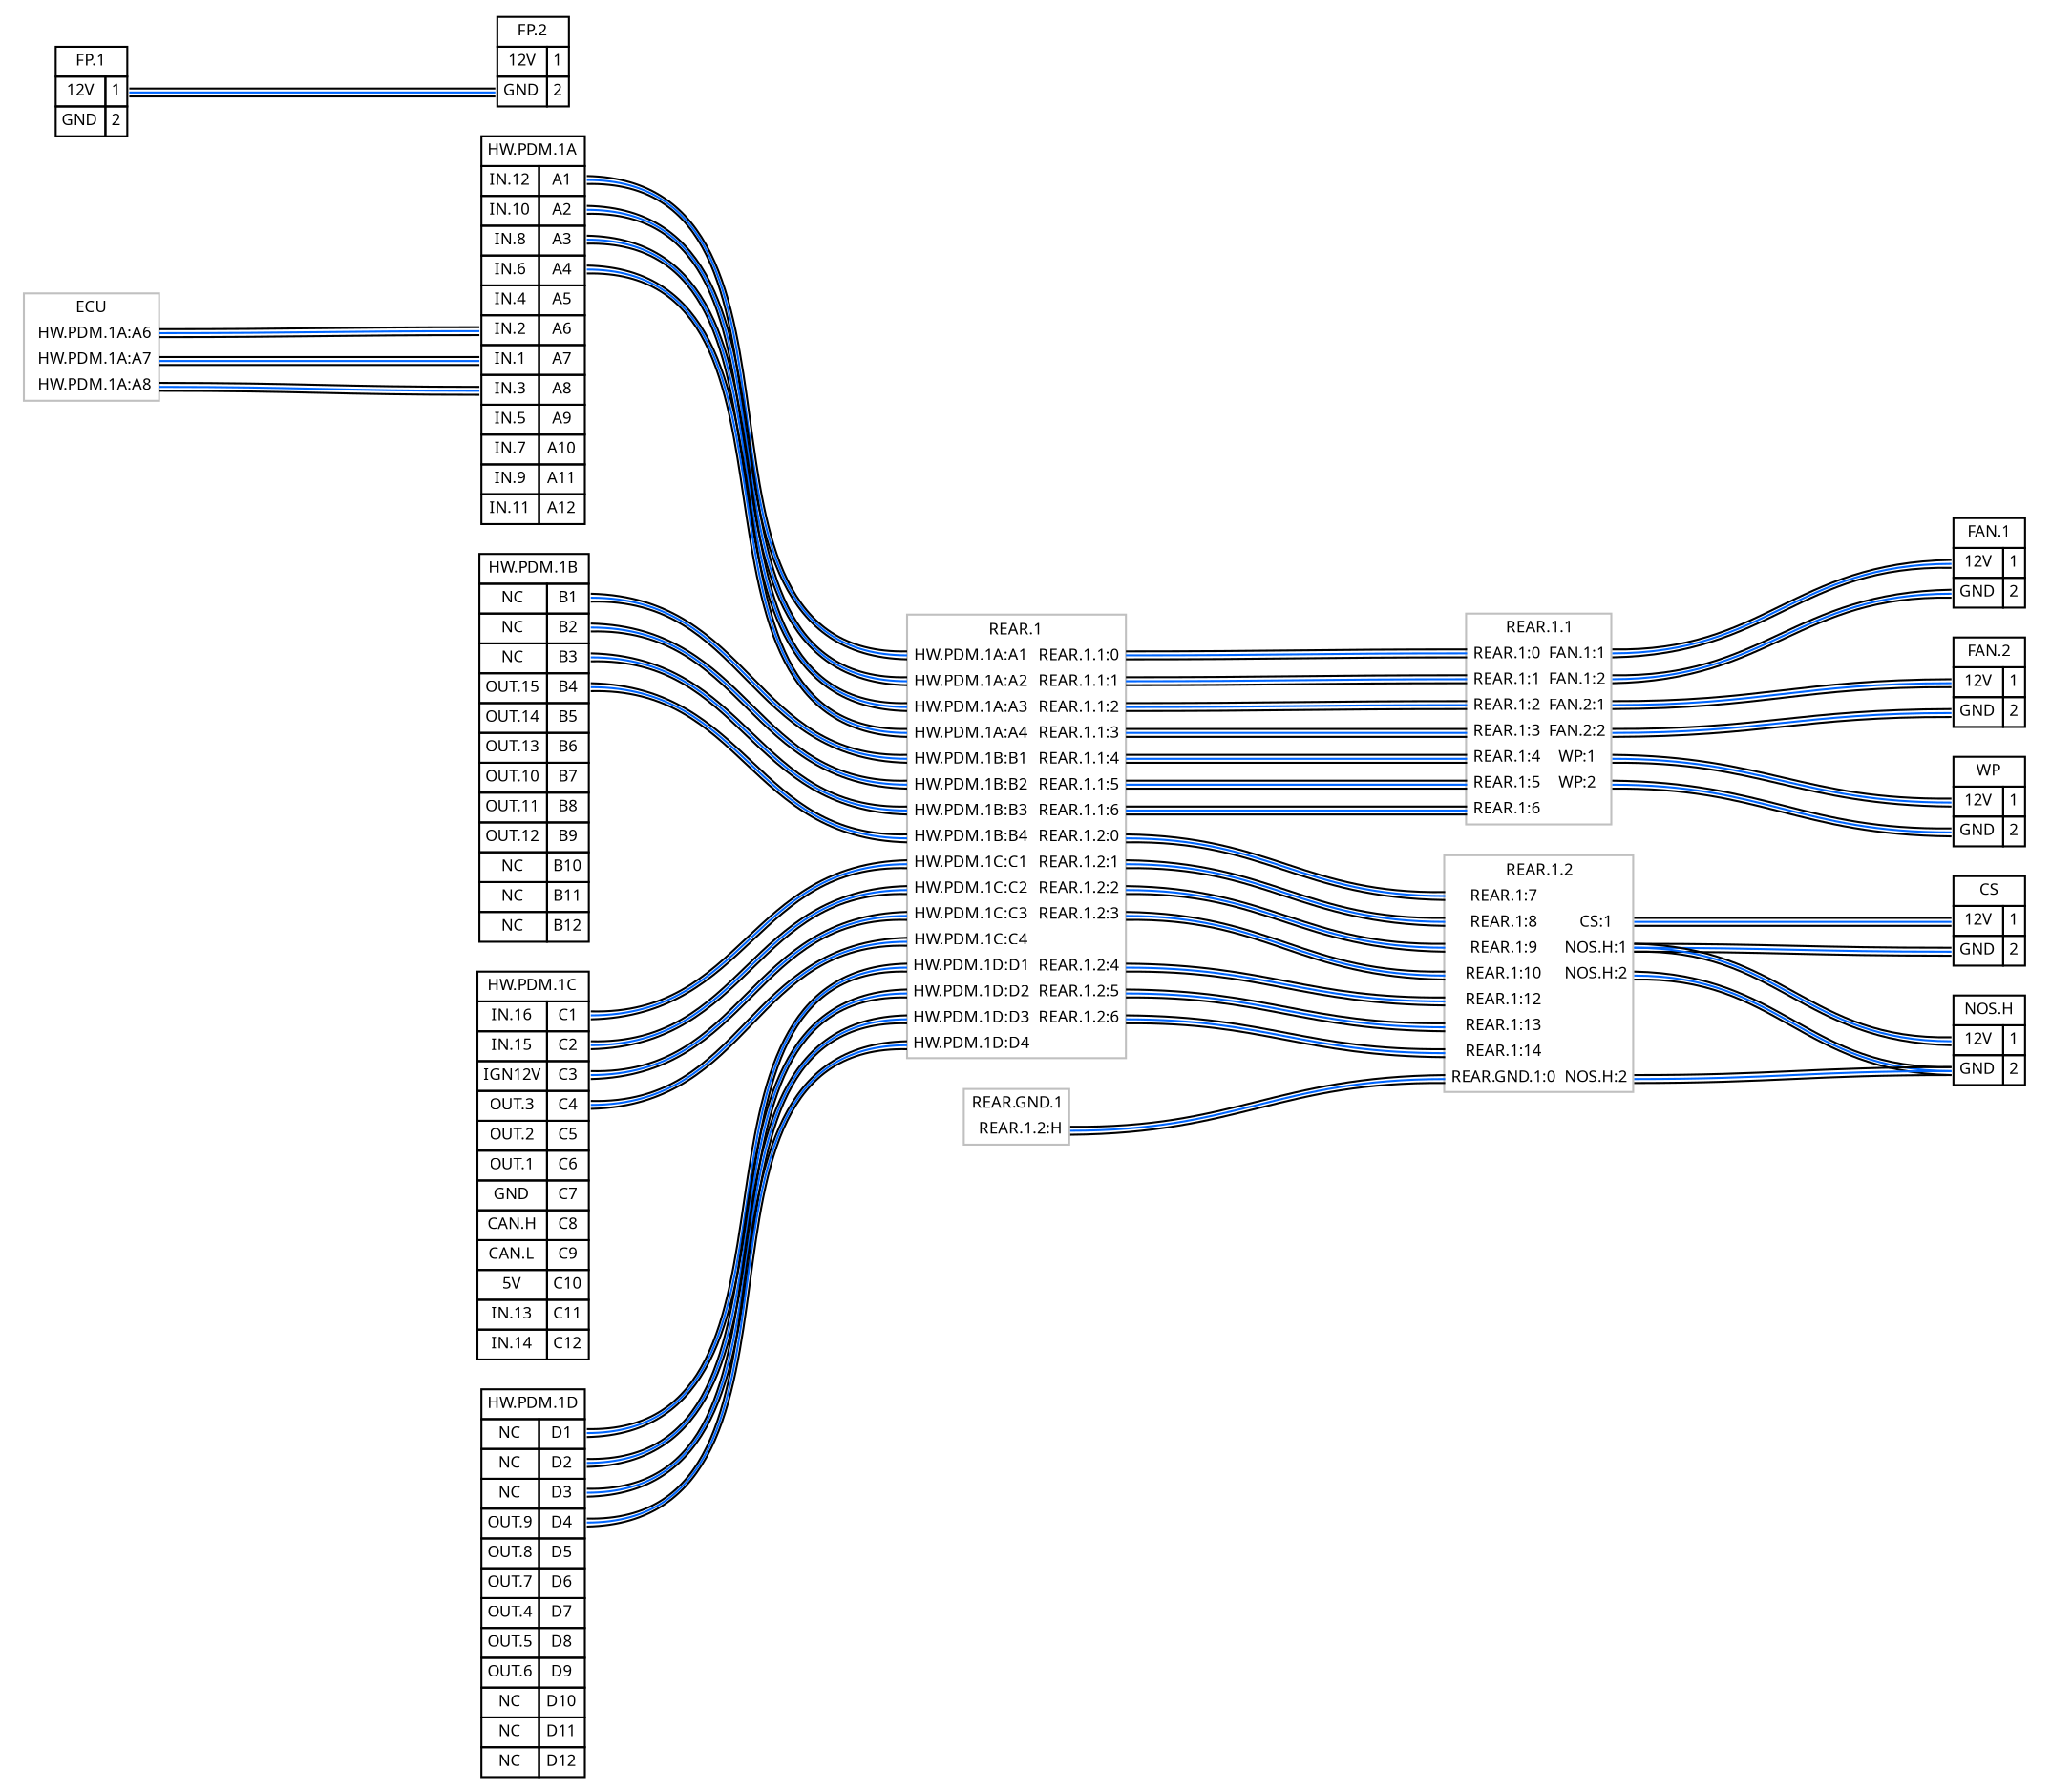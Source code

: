 
graph {nodesep=.1 ranksep=2 rankdir=LR

node [shape=none fontname="Lucida Console" fontsize=8];
edge [color="#000000:#0066ff:#000000"];

"HW.PDM.1A" [label = <<TABLE border="0" cellspacing="0" cellborder="1"><TR><TD colspan="2">HW.PDM.1A</TD></TR><TR><TD PORT="A1L">IN.12</TD><TD PORT="A1R">A1</TD></TR><TR><TD PORT="A2L">IN.10</TD><TD PORT="A2R">A2</TD></TR><TR><TD PORT="A3L">IN.8</TD><TD PORT="A3R">A3</TD></TR><TR><TD PORT="A4L">IN.6</TD><TD PORT="A4R">A4</TD></TR><TR><TD PORT="A5L">IN.4</TD><TD PORT="A5R">A5</TD></TR><TR><TD PORT="A6L">IN.2</TD><TD PORT="A6R">A6</TD></TR><TR><TD PORT="A7L">IN.1</TD><TD PORT="A7R">A7</TD></TR><TR><TD PORT="A8L">IN.3</TD><TD PORT="A8R">A8</TD></TR><TR><TD PORT="A9L">IN.5</TD><TD PORT="A9R">A9</TD></TR><TR><TD PORT="A10L">IN.7</TD><TD PORT="A10R">A10</TD></TR><TR><TD PORT="A11L">IN.9</TD><TD PORT="A11R">A11</TD></TR><TR><TD PORT="A12L">IN.11</TD><TD PORT="A12R">A12</TD></TR></TABLE>>];
"HW.PDM.1B" [label = <<TABLE border="0" cellspacing="0" cellborder="1"><TR><TD colspan="2">HW.PDM.1B</TD></TR><TR><TD PORT="B1L">NC</TD><TD PORT="B1R">B1</TD></TR><TR><TD PORT="B2L">NC</TD><TD PORT="B2R">B2</TD></TR><TR><TD PORT="B3L">NC</TD><TD PORT="B3R">B3</TD></TR><TR><TD PORT="B4L">OUT.15</TD><TD PORT="B4R">B4</TD></TR><TR><TD PORT="B5L">OUT.14</TD><TD PORT="B5R">B5</TD></TR><TR><TD PORT="B6L">OUT.13</TD><TD PORT="B6R">B6</TD></TR><TR><TD PORT="B7L">OUT.10</TD><TD PORT="B7R">B7</TD></TR><TR><TD PORT="B8L">OUT.11</TD><TD PORT="B8R">B8</TD></TR><TR><TD PORT="B9L">OUT.12</TD><TD PORT="B9R">B9</TD></TR><TR><TD PORT="B10L">NC</TD><TD PORT="B10R">B10</TD></TR><TR><TD PORT="B11L">NC</TD><TD PORT="B11R">B11</TD></TR><TR><TD PORT="B12L">NC</TD><TD PORT="B12R">B12</TD></TR></TABLE>>];
"HW.PDM.1C" [label = <<TABLE border="0" cellspacing="0" cellborder="1"><TR><TD colspan="2">HW.PDM.1C</TD></TR><TR><TD PORT="C1L">IN.16</TD><TD PORT="C1R">C1</TD></TR><TR><TD PORT="C2L">IN.15</TD><TD PORT="C2R">C2</TD></TR><TR><TD PORT="C3L">IGN12V</TD><TD PORT="C3R">C3</TD></TR><TR><TD PORT="C4L">OUT.3</TD><TD PORT="C4R">C4</TD></TR><TR><TD PORT="C5L">OUT.2</TD><TD PORT="C5R">C5</TD></TR><TR><TD PORT="C6L">OUT.1</TD><TD PORT="C6R">C6</TD></TR><TR><TD PORT="C7L">GND</TD><TD PORT="C7R">C7</TD></TR><TR><TD PORT="C8L">CAN.H</TD><TD PORT="C8R">C8</TD></TR><TR><TD PORT="C9L">CAN.L</TD><TD PORT="C9R">C9</TD></TR><TR><TD PORT="C10L">5V</TD><TD PORT="C10R">C10</TD></TR><TR><TD PORT="C11L">IN.13</TD><TD PORT="C11R">C11</TD></TR><TR><TD PORT="C12L">IN.14</TD><TD PORT="C12R">C12</TD></TR></TABLE>>];
"HW.PDM.1D" [label = <<TABLE border="0" cellspacing="0" cellborder="1"><TR><TD colspan="2">HW.PDM.1D</TD></TR><TR><TD PORT="D1L">NC</TD><TD PORT="D1R">D1</TD></TR><TR><TD PORT="D2L">NC</TD><TD PORT="D2R">D2</TD></TR><TR><TD PORT="D3L">NC</TD><TD PORT="D3R">D3</TD></TR><TR><TD PORT="D4L">OUT.9</TD><TD PORT="D4R">D4</TD></TR><TR><TD PORT="D5L">OUT.8</TD><TD PORT="D5R">D5</TD></TR><TR><TD PORT="D6L">OUT.7</TD><TD PORT="D6R">D6</TD></TR><TR><TD PORT="D7L">OUT.4</TD><TD PORT="D7R">D7</TD></TR><TR><TD PORT="D8L">OUT.5</TD><TD PORT="D8R">D8</TD></TR><TR><TD PORT="D9L">OUT.6</TD><TD PORT="D9R">D9</TD></TR><TR><TD PORT="D10L">NC</TD><TD PORT="D10R">D10</TD></TR><TR><TD PORT="D11L">NC</TD><TD PORT="D11R">D11</TD></TR><TR><TD PORT="D12L">NC</TD><TD PORT="D12R">D12</TD></TR></TABLE>>];
"FAN.1" [label = <<TABLE border="0" cellspacing="0" cellborder="1"><TR><TD colspan="2">FAN.1</TD></TR><TR><TD PORT="1L">12V</TD><TD PORT="1R">1</TD></TR><TR><TD PORT="2L">GND</TD><TD PORT="2R">2</TD></TR></TABLE>>];
"FAN.2" [label = <<TABLE border="0" cellspacing="0" cellborder="1"><TR><TD colspan="2">FAN.2</TD></TR><TR><TD PORT="1L">12V</TD><TD PORT="1R">1</TD></TR><TR><TD PORT="2L">GND</TD><TD PORT="2R">2</TD></TR></TABLE>>];
"WP" [label = <<TABLE border="0" cellspacing="0" cellborder="1"><TR><TD colspan="2">WP</TD></TR><TR><TD PORT="1L">12V</TD><TD PORT="1R">1</TD></TR><TR><TD PORT="2L">GND</TD><TD PORT="2R">2</TD></TR></TABLE>>];
"FP.1" [label = <<TABLE border="0" cellspacing="0" cellborder="1"><TR><TD colspan="2">FP.1</TD></TR><TR><TD PORT="1L">12V</TD><TD PORT="1R">1</TD></TR><TR><TD PORT="2L">GND</TD><TD PORT="2R">2</TD></TR></TABLE>>];
"FP.2" [label = <<TABLE border="0" cellspacing="0" cellborder="1"><TR><TD colspan="2">FP.2</TD></TR><TR><TD PORT="1L">12V</TD><TD PORT="1R">1</TD></TR><TR><TD PORT="2L">GND</TD><TD PORT="2R">2</TD></TR></TABLE>>];
"CS" [label = <<TABLE border="0" cellspacing="0" cellborder="1"><TR><TD colspan="2">CS</TD></TR><TR><TD PORT="1L">12V</TD><TD PORT="1R">1</TD></TR><TR><TD PORT="2L">GND</TD><TD PORT="2R">2</TD></TR></TABLE>>];
"NOS.H" [label = <<TABLE border="0" cellspacing="0" cellborder="1"><TR><TD colspan="2">NOS.H</TD></TR><TR><TD PORT="1L">12V</TD><TD PORT="1R">1</TD></TR><TR><TD PORT="2L">GND</TD><TD PORT="2R">2</TD></TR></TABLE>>];
"ECU" [label = <<TABLE border="1" cellspacing="0" color="grey" cellborder="0"><TR><TD colspan="2">ECU</TD></TR><TR><TD PORT="1L"></TD><TD PORT="1R">HW.PDM.1A:A6</TD></TR><TR><TD PORT="2L"></TD><TD PORT="2R">HW.PDM.1A:A7</TD></TR><TR><TD PORT="3L"></TD><TD PORT="3R">HW.PDM.1A:A8</TD></TR></TABLE>>];
"REAR.1" [label = <<TABLE border="1" cellspacing="0" color="grey" cellborder="0"><TR><TD colspan="2">REAR.1</TD></TR><TR><TD PORT="0L">HW.PDM.1A:A1</TD><TD PORT="0R">REAR.1.1:0</TD></TR><TR><TD PORT="1L">HW.PDM.1A:A2</TD><TD PORT="1R">REAR.1.1:1</TD></TR><TR><TD PORT="2L">HW.PDM.1A:A3</TD><TD PORT="2R">REAR.1.1:2</TD></TR><TR><TD PORT="3L">HW.PDM.1A:A4</TD><TD PORT="3R">REAR.1.1:3</TD></TR><TR><TD PORT="4L">HW.PDM.1B:B1</TD><TD PORT="4R">REAR.1.1:4</TD></TR><TR><TD PORT="5L">HW.PDM.1B:B2</TD><TD PORT="5R">REAR.1.1:5</TD></TR><TR><TD PORT="6L">HW.PDM.1B:B3</TD><TD PORT="6R">REAR.1.1:6</TD></TR><TR><TD PORT="7L">HW.PDM.1B:B4</TD><TD PORT="7R">REAR.1.2:0</TD></TR><TR><TD PORT="8L">HW.PDM.1C:C1</TD><TD PORT="8R">REAR.1.2:1</TD></TR><TR><TD PORT="9L">HW.PDM.1C:C2</TD><TD PORT="9R">REAR.1.2:2</TD></TR><TR><TD PORT="10L">HW.PDM.1C:C3</TD><TD PORT="10R">REAR.1.2:3</TD></TR><TR><TD PORT="11L">HW.PDM.1C:C4</TD><TD PORT="11R"></TD></TR><TR><TD PORT="12L">HW.PDM.1D:D1</TD><TD PORT="12R">REAR.1.2:4</TD></TR><TR><TD PORT="13L">HW.PDM.1D:D2</TD><TD PORT="13R">REAR.1.2:5</TD></TR><TR><TD PORT="14L">HW.PDM.1D:D3</TD><TD PORT="14R">REAR.1.2:6</TD></TR><TR><TD PORT="15L">HW.PDM.1D:D4</TD><TD PORT="15R"></TD></TR></TABLE>>];
"REAR.1.1" [label = <<TABLE border="1" cellspacing="0" color="grey" cellborder="0"><TR><TD colspan="2">REAR.1.1</TD></TR><TR><TD PORT="0L">REAR.1:0</TD><TD PORT="0R">FAN.1:1</TD></TR><TR><TD PORT="1L">REAR.1:1</TD><TD PORT="1R">FAN.1:2</TD></TR><TR><TD PORT="2L">REAR.1:2</TD><TD PORT="2R">FAN.2:1</TD></TR><TR><TD PORT="3L">REAR.1:3</TD><TD PORT="3R">FAN.2:2</TD></TR><TR><TD PORT="4L">REAR.1:4</TD><TD PORT="4R">WP:1</TD></TR><TR><TD PORT="5L">REAR.1:5</TD><TD PORT="5R">WP:2</TD></TR><TR><TD PORT="6L">REAR.1:6</TD><TD PORT="6R"></TD></TR></TABLE>>];
"REAR.1.2" [label = <<TABLE border="1" cellspacing="0" color="grey" cellborder="0"><TR><TD colspan="2">REAR.1.2</TD></TR><TR><TD PORT="0L">REAR.1:7</TD><TD PORT="0R"></TD></TR><TR><TD PORT="1L">REAR.1:8</TD><TD PORT="1R">CS:1</TD></TR><TR><TD PORT="2L">REAR.1:9</TD><TD PORT="2R">NOS.H:1</TD></TR><TR><TD PORT="3L">REAR.1:10</TD><TD PORT="3R">NOS.H:2</TD></TR><TR><TD PORT="4L">REAR.1:12</TD><TD PORT="4R"></TD></TR><TR><TD PORT="5L">REAR.1:13</TD><TD PORT="5R"></TD></TR><TR><TD PORT="6L">REAR.1:14</TD><TD PORT="6R"></TD></TR><TR><TD PORT="HL">REAR.GND.1:0</TD><TD PORT="HR">NOS.H:2</TD></TR></TABLE>>];
"REAR.GND.1" [label = <<TABLE border="1" cellspacing="0" color="grey" cellborder="0"><TR><TD colspan="2">REAR.GND.1</TD></TR><TR><TD PORT="0L"></TD><TD PORT="0R">REAR.1.2:H</TD></TR></TABLE>>];
"ECU":"1R" -- "HW.PDM.1A":"A6L"
"ECU":"2R" -- "HW.PDM.1A":"A7L"
"ECU":"3R" -- "HW.PDM.1A":"A8L"
"HW.PDM.1A":"A1R" -- "REAR.1":"0L"
"HW.PDM.1A":"A2R" -- "REAR.1":"1L"
"HW.PDM.1A":"A3R" -- "REAR.1":"2L"
"HW.PDM.1A":"A4R" -- "REAR.1":"3L"
"HW.PDM.1B":"B1R" -- "REAR.1":"4L"
"HW.PDM.1B":"B2R" -- "REAR.1":"5L"
"HW.PDM.1B":"B3R" -- "REAR.1":"6L"
"HW.PDM.1B":"B4R" -- "REAR.1":"7L"
"HW.PDM.1C":"C1R" -- "REAR.1":"8L"
"HW.PDM.1C":"C2R" -- "REAR.1":"9L"
"HW.PDM.1C":"C3R" -- "REAR.1":"10L"
"HW.PDM.1C":"C4R" -- "REAR.1":"11L"
"HW.PDM.1D":"D1R" -- "REAR.1":"12L"
"HW.PDM.1D":"D2R" -- "REAR.1":"13L"
"HW.PDM.1D":"D3R" -- "REAR.1":"14L"
"HW.PDM.1D":"D4R" -- "REAR.1":"15L"
"REAR.1":"0R" -- "REAR.1.1":"0L"
"REAR.1":"1R" -- "REAR.1.1":"1L"
"REAR.1":"2R" -- "REAR.1.1":"2L"
"REAR.1":"3R" -- "REAR.1.1":"3L"
"REAR.1":"4R" -- "REAR.1.1":"4L"
"REAR.1":"5R" -- "REAR.1.1":"5L"
"REAR.1":"6R" -- "REAR.1.1":"6L"
"REAR.1":"7R" -- "REAR.1.2":"0L"
"REAR.1":"8R" -- "REAR.1.2":"1L"
"REAR.1":"9R" -- "REAR.1.2":"2L"
"REAR.1":"10R" -- "REAR.1.2":"3L"
"REAR.1":"12R" -- "REAR.1.2":"4L"
"REAR.1":"13R" -- "REAR.1.2":"5L"
"REAR.1":"14R" -- "REAR.1.2":"6L"
"REAR.1.1":"0R" -- "FAN.1":"1L"
"REAR.1.1":"1R" -- "FAN.1":"2L"
"REAR.1.1":"2R" -- "FAN.2":"1L"
"REAR.1.1":"3R" -- "FAN.2":"2L"
"REAR.1.1":"4R" -- "WP":"1L"
"REAR.1.1":"5R" -- "WP":"2L"
"REAR.1.2":"1R" -- "CS":"1L"
"REAR.1.2":"2R" -- "CS":"2L"
"REAR.1.2":"2R" -- "NOS.H":"1L"
"REAR.1.2":"3R" -- "NOS.H":"2L"
"REAR.GND.1":"0R" -- "REAR.1.2":"HL"
"REAR.1.2":"HR" -- "NOS.H":"2L"
"FP.1":"1R" -- "FP.2":"2L"
}